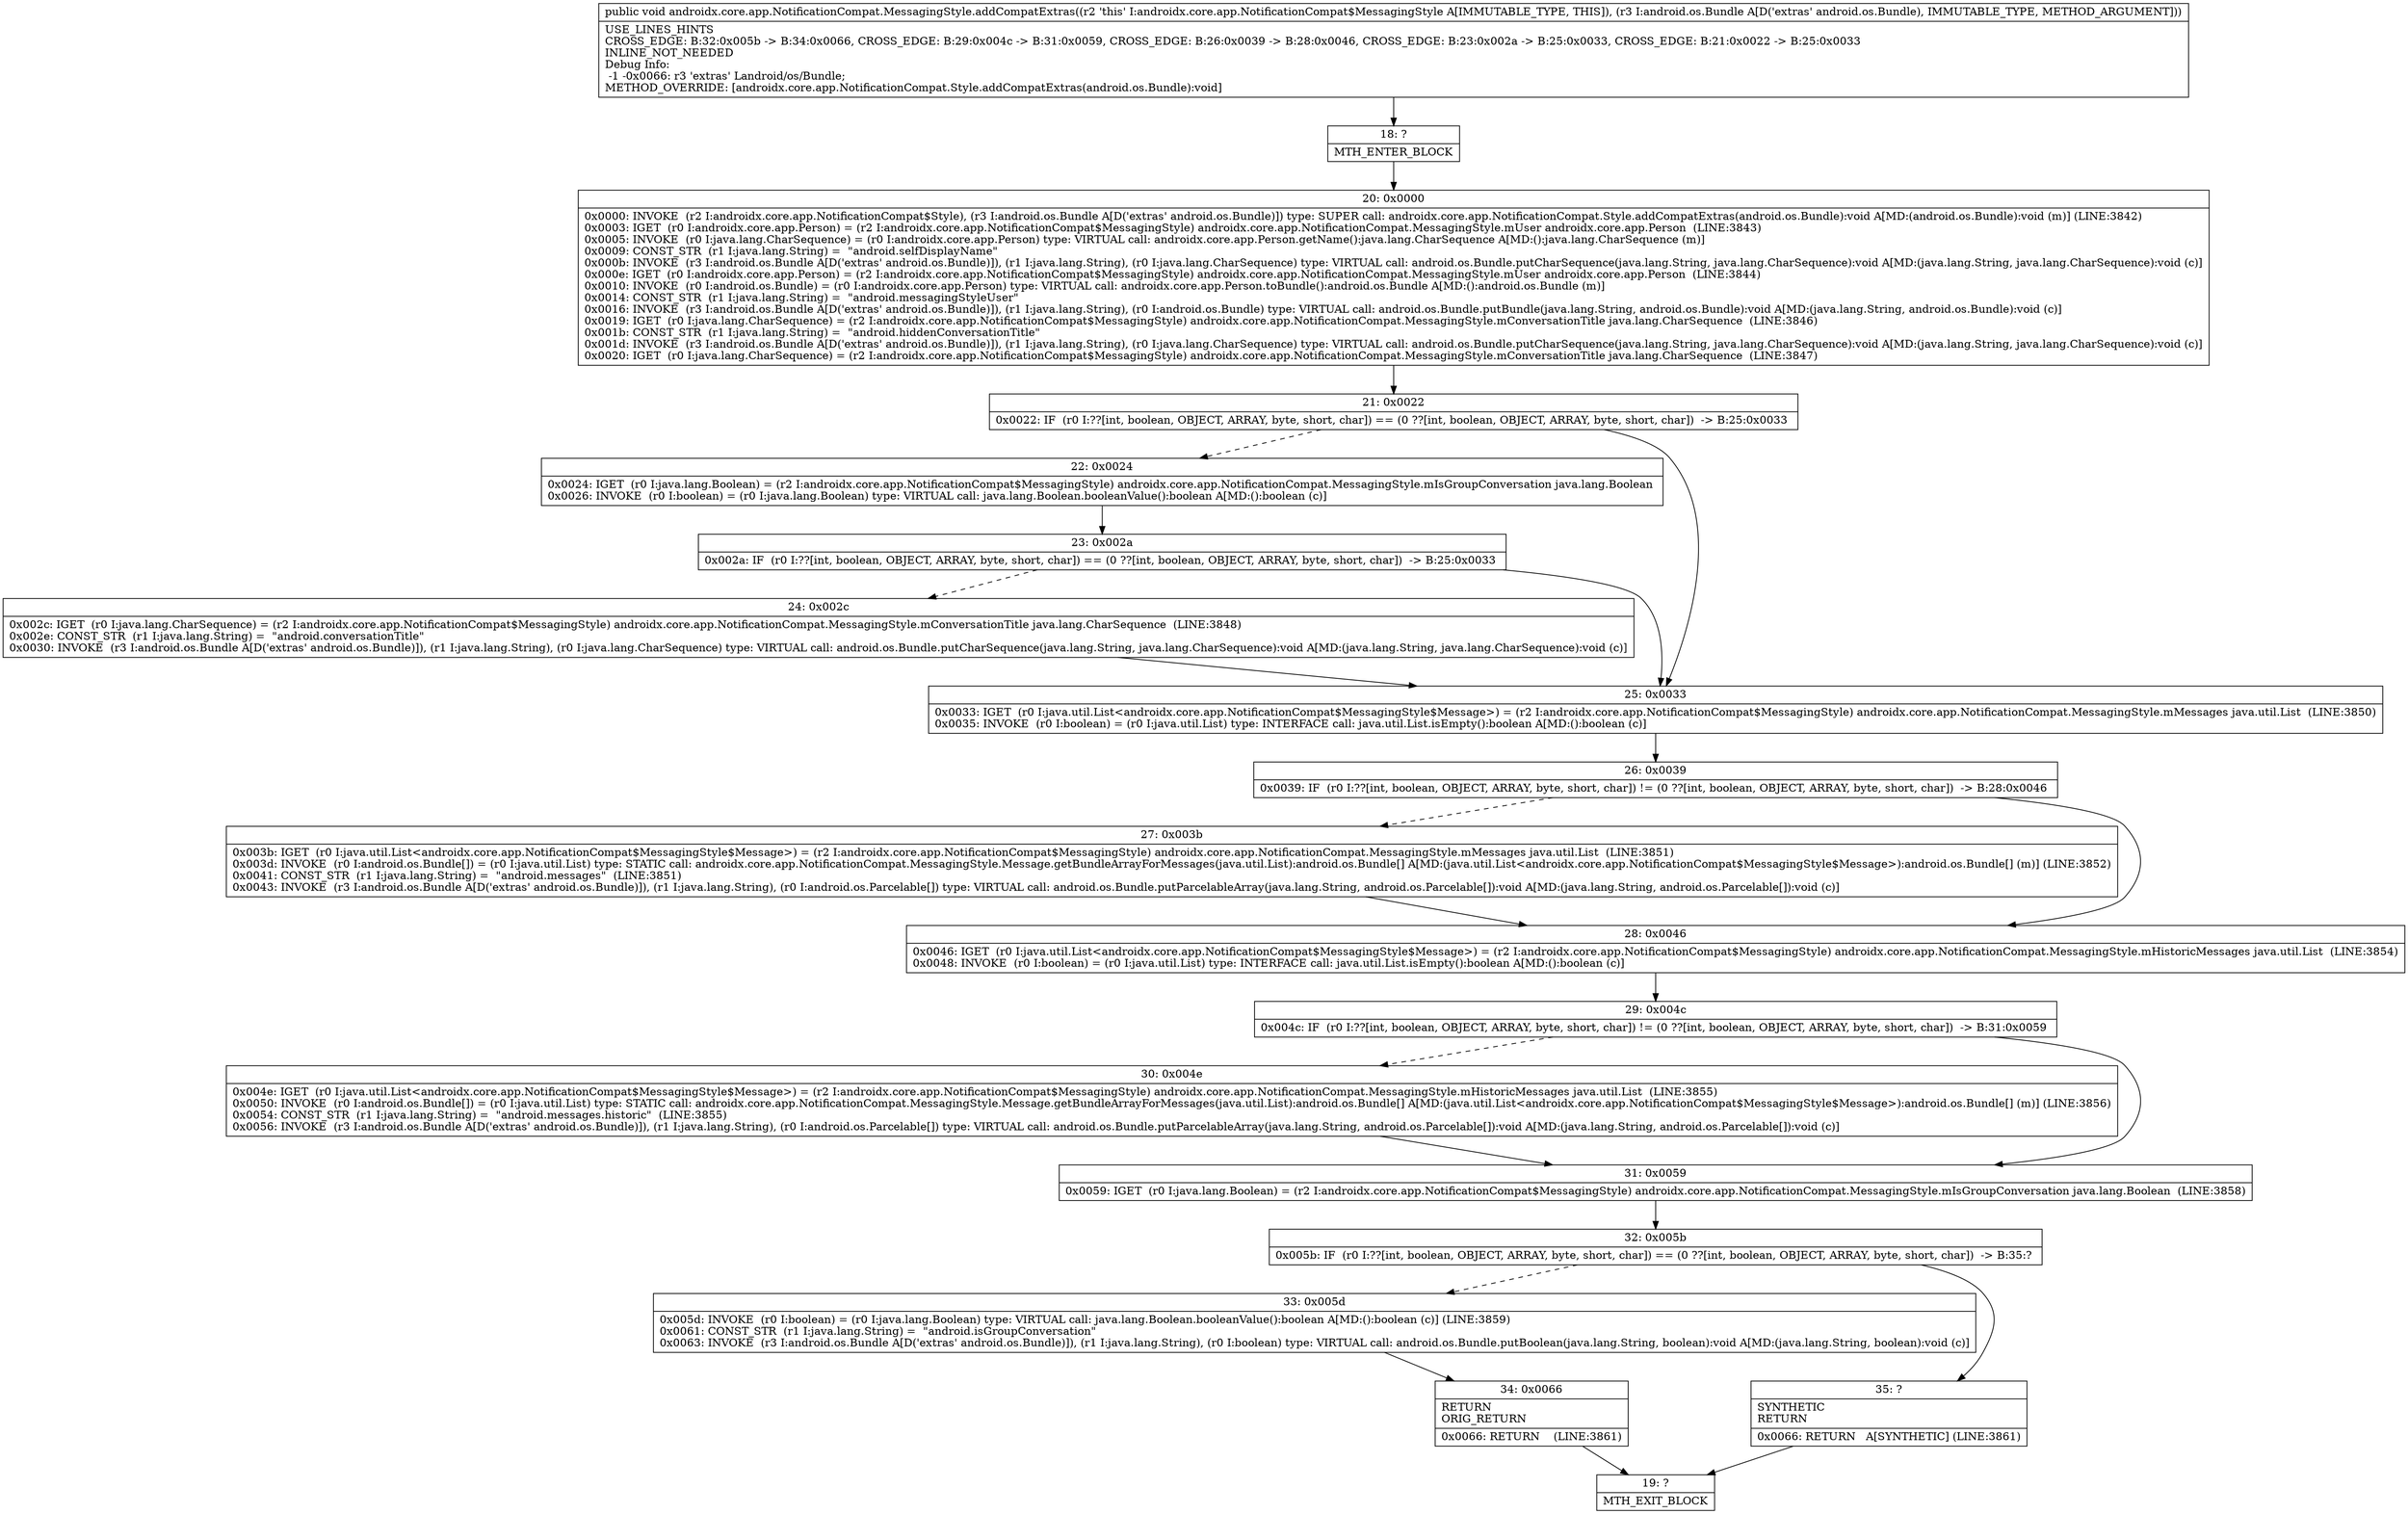 digraph "CFG forandroidx.core.app.NotificationCompat.MessagingStyle.addCompatExtras(Landroid\/os\/Bundle;)V" {
Node_18 [shape=record,label="{18\:\ ?|MTH_ENTER_BLOCK\l}"];
Node_20 [shape=record,label="{20\:\ 0x0000|0x0000: INVOKE  (r2 I:androidx.core.app.NotificationCompat$Style), (r3 I:android.os.Bundle A[D('extras' android.os.Bundle)]) type: SUPER call: androidx.core.app.NotificationCompat.Style.addCompatExtras(android.os.Bundle):void A[MD:(android.os.Bundle):void (m)] (LINE:3842)\l0x0003: IGET  (r0 I:androidx.core.app.Person) = (r2 I:androidx.core.app.NotificationCompat$MessagingStyle) androidx.core.app.NotificationCompat.MessagingStyle.mUser androidx.core.app.Person  (LINE:3843)\l0x0005: INVOKE  (r0 I:java.lang.CharSequence) = (r0 I:androidx.core.app.Person) type: VIRTUAL call: androidx.core.app.Person.getName():java.lang.CharSequence A[MD:():java.lang.CharSequence (m)]\l0x0009: CONST_STR  (r1 I:java.lang.String) =  \"android.selfDisplayName\" \l0x000b: INVOKE  (r3 I:android.os.Bundle A[D('extras' android.os.Bundle)]), (r1 I:java.lang.String), (r0 I:java.lang.CharSequence) type: VIRTUAL call: android.os.Bundle.putCharSequence(java.lang.String, java.lang.CharSequence):void A[MD:(java.lang.String, java.lang.CharSequence):void (c)]\l0x000e: IGET  (r0 I:androidx.core.app.Person) = (r2 I:androidx.core.app.NotificationCompat$MessagingStyle) androidx.core.app.NotificationCompat.MessagingStyle.mUser androidx.core.app.Person  (LINE:3844)\l0x0010: INVOKE  (r0 I:android.os.Bundle) = (r0 I:androidx.core.app.Person) type: VIRTUAL call: androidx.core.app.Person.toBundle():android.os.Bundle A[MD:():android.os.Bundle (m)]\l0x0014: CONST_STR  (r1 I:java.lang.String) =  \"android.messagingStyleUser\" \l0x0016: INVOKE  (r3 I:android.os.Bundle A[D('extras' android.os.Bundle)]), (r1 I:java.lang.String), (r0 I:android.os.Bundle) type: VIRTUAL call: android.os.Bundle.putBundle(java.lang.String, android.os.Bundle):void A[MD:(java.lang.String, android.os.Bundle):void (c)]\l0x0019: IGET  (r0 I:java.lang.CharSequence) = (r2 I:androidx.core.app.NotificationCompat$MessagingStyle) androidx.core.app.NotificationCompat.MessagingStyle.mConversationTitle java.lang.CharSequence  (LINE:3846)\l0x001b: CONST_STR  (r1 I:java.lang.String) =  \"android.hiddenConversationTitle\" \l0x001d: INVOKE  (r3 I:android.os.Bundle A[D('extras' android.os.Bundle)]), (r1 I:java.lang.String), (r0 I:java.lang.CharSequence) type: VIRTUAL call: android.os.Bundle.putCharSequence(java.lang.String, java.lang.CharSequence):void A[MD:(java.lang.String, java.lang.CharSequence):void (c)]\l0x0020: IGET  (r0 I:java.lang.CharSequence) = (r2 I:androidx.core.app.NotificationCompat$MessagingStyle) androidx.core.app.NotificationCompat.MessagingStyle.mConversationTitle java.lang.CharSequence  (LINE:3847)\l}"];
Node_21 [shape=record,label="{21\:\ 0x0022|0x0022: IF  (r0 I:??[int, boolean, OBJECT, ARRAY, byte, short, char]) == (0 ??[int, boolean, OBJECT, ARRAY, byte, short, char])  \-\> B:25:0x0033 \l}"];
Node_22 [shape=record,label="{22\:\ 0x0024|0x0024: IGET  (r0 I:java.lang.Boolean) = (r2 I:androidx.core.app.NotificationCompat$MessagingStyle) androidx.core.app.NotificationCompat.MessagingStyle.mIsGroupConversation java.lang.Boolean \l0x0026: INVOKE  (r0 I:boolean) = (r0 I:java.lang.Boolean) type: VIRTUAL call: java.lang.Boolean.booleanValue():boolean A[MD:():boolean (c)]\l}"];
Node_23 [shape=record,label="{23\:\ 0x002a|0x002a: IF  (r0 I:??[int, boolean, OBJECT, ARRAY, byte, short, char]) == (0 ??[int, boolean, OBJECT, ARRAY, byte, short, char])  \-\> B:25:0x0033 \l}"];
Node_24 [shape=record,label="{24\:\ 0x002c|0x002c: IGET  (r0 I:java.lang.CharSequence) = (r2 I:androidx.core.app.NotificationCompat$MessagingStyle) androidx.core.app.NotificationCompat.MessagingStyle.mConversationTitle java.lang.CharSequence  (LINE:3848)\l0x002e: CONST_STR  (r1 I:java.lang.String) =  \"android.conversationTitle\" \l0x0030: INVOKE  (r3 I:android.os.Bundle A[D('extras' android.os.Bundle)]), (r1 I:java.lang.String), (r0 I:java.lang.CharSequence) type: VIRTUAL call: android.os.Bundle.putCharSequence(java.lang.String, java.lang.CharSequence):void A[MD:(java.lang.String, java.lang.CharSequence):void (c)]\l}"];
Node_25 [shape=record,label="{25\:\ 0x0033|0x0033: IGET  (r0 I:java.util.List\<androidx.core.app.NotificationCompat$MessagingStyle$Message\>) = (r2 I:androidx.core.app.NotificationCompat$MessagingStyle) androidx.core.app.NotificationCompat.MessagingStyle.mMessages java.util.List  (LINE:3850)\l0x0035: INVOKE  (r0 I:boolean) = (r0 I:java.util.List) type: INTERFACE call: java.util.List.isEmpty():boolean A[MD:():boolean (c)]\l}"];
Node_26 [shape=record,label="{26\:\ 0x0039|0x0039: IF  (r0 I:??[int, boolean, OBJECT, ARRAY, byte, short, char]) != (0 ??[int, boolean, OBJECT, ARRAY, byte, short, char])  \-\> B:28:0x0046 \l}"];
Node_27 [shape=record,label="{27\:\ 0x003b|0x003b: IGET  (r0 I:java.util.List\<androidx.core.app.NotificationCompat$MessagingStyle$Message\>) = (r2 I:androidx.core.app.NotificationCompat$MessagingStyle) androidx.core.app.NotificationCompat.MessagingStyle.mMessages java.util.List  (LINE:3851)\l0x003d: INVOKE  (r0 I:android.os.Bundle[]) = (r0 I:java.util.List) type: STATIC call: androidx.core.app.NotificationCompat.MessagingStyle.Message.getBundleArrayForMessages(java.util.List):android.os.Bundle[] A[MD:(java.util.List\<androidx.core.app.NotificationCompat$MessagingStyle$Message\>):android.os.Bundle[] (m)] (LINE:3852)\l0x0041: CONST_STR  (r1 I:java.lang.String) =  \"android.messages\"  (LINE:3851)\l0x0043: INVOKE  (r3 I:android.os.Bundle A[D('extras' android.os.Bundle)]), (r1 I:java.lang.String), (r0 I:android.os.Parcelable[]) type: VIRTUAL call: android.os.Bundle.putParcelableArray(java.lang.String, android.os.Parcelable[]):void A[MD:(java.lang.String, android.os.Parcelable[]):void (c)]\l}"];
Node_28 [shape=record,label="{28\:\ 0x0046|0x0046: IGET  (r0 I:java.util.List\<androidx.core.app.NotificationCompat$MessagingStyle$Message\>) = (r2 I:androidx.core.app.NotificationCompat$MessagingStyle) androidx.core.app.NotificationCompat.MessagingStyle.mHistoricMessages java.util.List  (LINE:3854)\l0x0048: INVOKE  (r0 I:boolean) = (r0 I:java.util.List) type: INTERFACE call: java.util.List.isEmpty():boolean A[MD:():boolean (c)]\l}"];
Node_29 [shape=record,label="{29\:\ 0x004c|0x004c: IF  (r0 I:??[int, boolean, OBJECT, ARRAY, byte, short, char]) != (0 ??[int, boolean, OBJECT, ARRAY, byte, short, char])  \-\> B:31:0x0059 \l}"];
Node_30 [shape=record,label="{30\:\ 0x004e|0x004e: IGET  (r0 I:java.util.List\<androidx.core.app.NotificationCompat$MessagingStyle$Message\>) = (r2 I:androidx.core.app.NotificationCompat$MessagingStyle) androidx.core.app.NotificationCompat.MessagingStyle.mHistoricMessages java.util.List  (LINE:3855)\l0x0050: INVOKE  (r0 I:android.os.Bundle[]) = (r0 I:java.util.List) type: STATIC call: androidx.core.app.NotificationCompat.MessagingStyle.Message.getBundleArrayForMessages(java.util.List):android.os.Bundle[] A[MD:(java.util.List\<androidx.core.app.NotificationCompat$MessagingStyle$Message\>):android.os.Bundle[] (m)] (LINE:3856)\l0x0054: CONST_STR  (r1 I:java.lang.String) =  \"android.messages.historic\"  (LINE:3855)\l0x0056: INVOKE  (r3 I:android.os.Bundle A[D('extras' android.os.Bundle)]), (r1 I:java.lang.String), (r0 I:android.os.Parcelable[]) type: VIRTUAL call: android.os.Bundle.putParcelableArray(java.lang.String, android.os.Parcelable[]):void A[MD:(java.lang.String, android.os.Parcelable[]):void (c)]\l}"];
Node_31 [shape=record,label="{31\:\ 0x0059|0x0059: IGET  (r0 I:java.lang.Boolean) = (r2 I:androidx.core.app.NotificationCompat$MessagingStyle) androidx.core.app.NotificationCompat.MessagingStyle.mIsGroupConversation java.lang.Boolean  (LINE:3858)\l}"];
Node_32 [shape=record,label="{32\:\ 0x005b|0x005b: IF  (r0 I:??[int, boolean, OBJECT, ARRAY, byte, short, char]) == (0 ??[int, boolean, OBJECT, ARRAY, byte, short, char])  \-\> B:35:? \l}"];
Node_33 [shape=record,label="{33\:\ 0x005d|0x005d: INVOKE  (r0 I:boolean) = (r0 I:java.lang.Boolean) type: VIRTUAL call: java.lang.Boolean.booleanValue():boolean A[MD:():boolean (c)] (LINE:3859)\l0x0061: CONST_STR  (r1 I:java.lang.String) =  \"android.isGroupConversation\" \l0x0063: INVOKE  (r3 I:android.os.Bundle A[D('extras' android.os.Bundle)]), (r1 I:java.lang.String), (r0 I:boolean) type: VIRTUAL call: android.os.Bundle.putBoolean(java.lang.String, boolean):void A[MD:(java.lang.String, boolean):void (c)]\l}"];
Node_34 [shape=record,label="{34\:\ 0x0066|RETURN\lORIG_RETURN\l|0x0066: RETURN    (LINE:3861)\l}"];
Node_19 [shape=record,label="{19\:\ ?|MTH_EXIT_BLOCK\l}"];
Node_35 [shape=record,label="{35\:\ ?|SYNTHETIC\lRETURN\l|0x0066: RETURN   A[SYNTHETIC] (LINE:3861)\l}"];
MethodNode[shape=record,label="{public void androidx.core.app.NotificationCompat.MessagingStyle.addCompatExtras((r2 'this' I:androidx.core.app.NotificationCompat$MessagingStyle A[IMMUTABLE_TYPE, THIS]), (r3 I:android.os.Bundle A[D('extras' android.os.Bundle), IMMUTABLE_TYPE, METHOD_ARGUMENT]))  | USE_LINES_HINTS\lCROSS_EDGE: B:32:0x005b \-\> B:34:0x0066, CROSS_EDGE: B:29:0x004c \-\> B:31:0x0059, CROSS_EDGE: B:26:0x0039 \-\> B:28:0x0046, CROSS_EDGE: B:23:0x002a \-\> B:25:0x0033, CROSS_EDGE: B:21:0x0022 \-\> B:25:0x0033\lINLINE_NOT_NEEDED\lDebug Info:\l  \-1 \-0x0066: r3 'extras' Landroid\/os\/Bundle;\lMETHOD_OVERRIDE: [androidx.core.app.NotificationCompat.Style.addCompatExtras(android.os.Bundle):void]\l}"];
MethodNode -> Node_18;Node_18 -> Node_20;
Node_20 -> Node_21;
Node_21 -> Node_22[style=dashed];
Node_21 -> Node_25;
Node_22 -> Node_23;
Node_23 -> Node_24[style=dashed];
Node_23 -> Node_25;
Node_24 -> Node_25;
Node_25 -> Node_26;
Node_26 -> Node_27[style=dashed];
Node_26 -> Node_28;
Node_27 -> Node_28;
Node_28 -> Node_29;
Node_29 -> Node_30[style=dashed];
Node_29 -> Node_31;
Node_30 -> Node_31;
Node_31 -> Node_32;
Node_32 -> Node_33[style=dashed];
Node_32 -> Node_35;
Node_33 -> Node_34;
Node_34 -> Node_19;
Node_35 -> Node_19;
}

